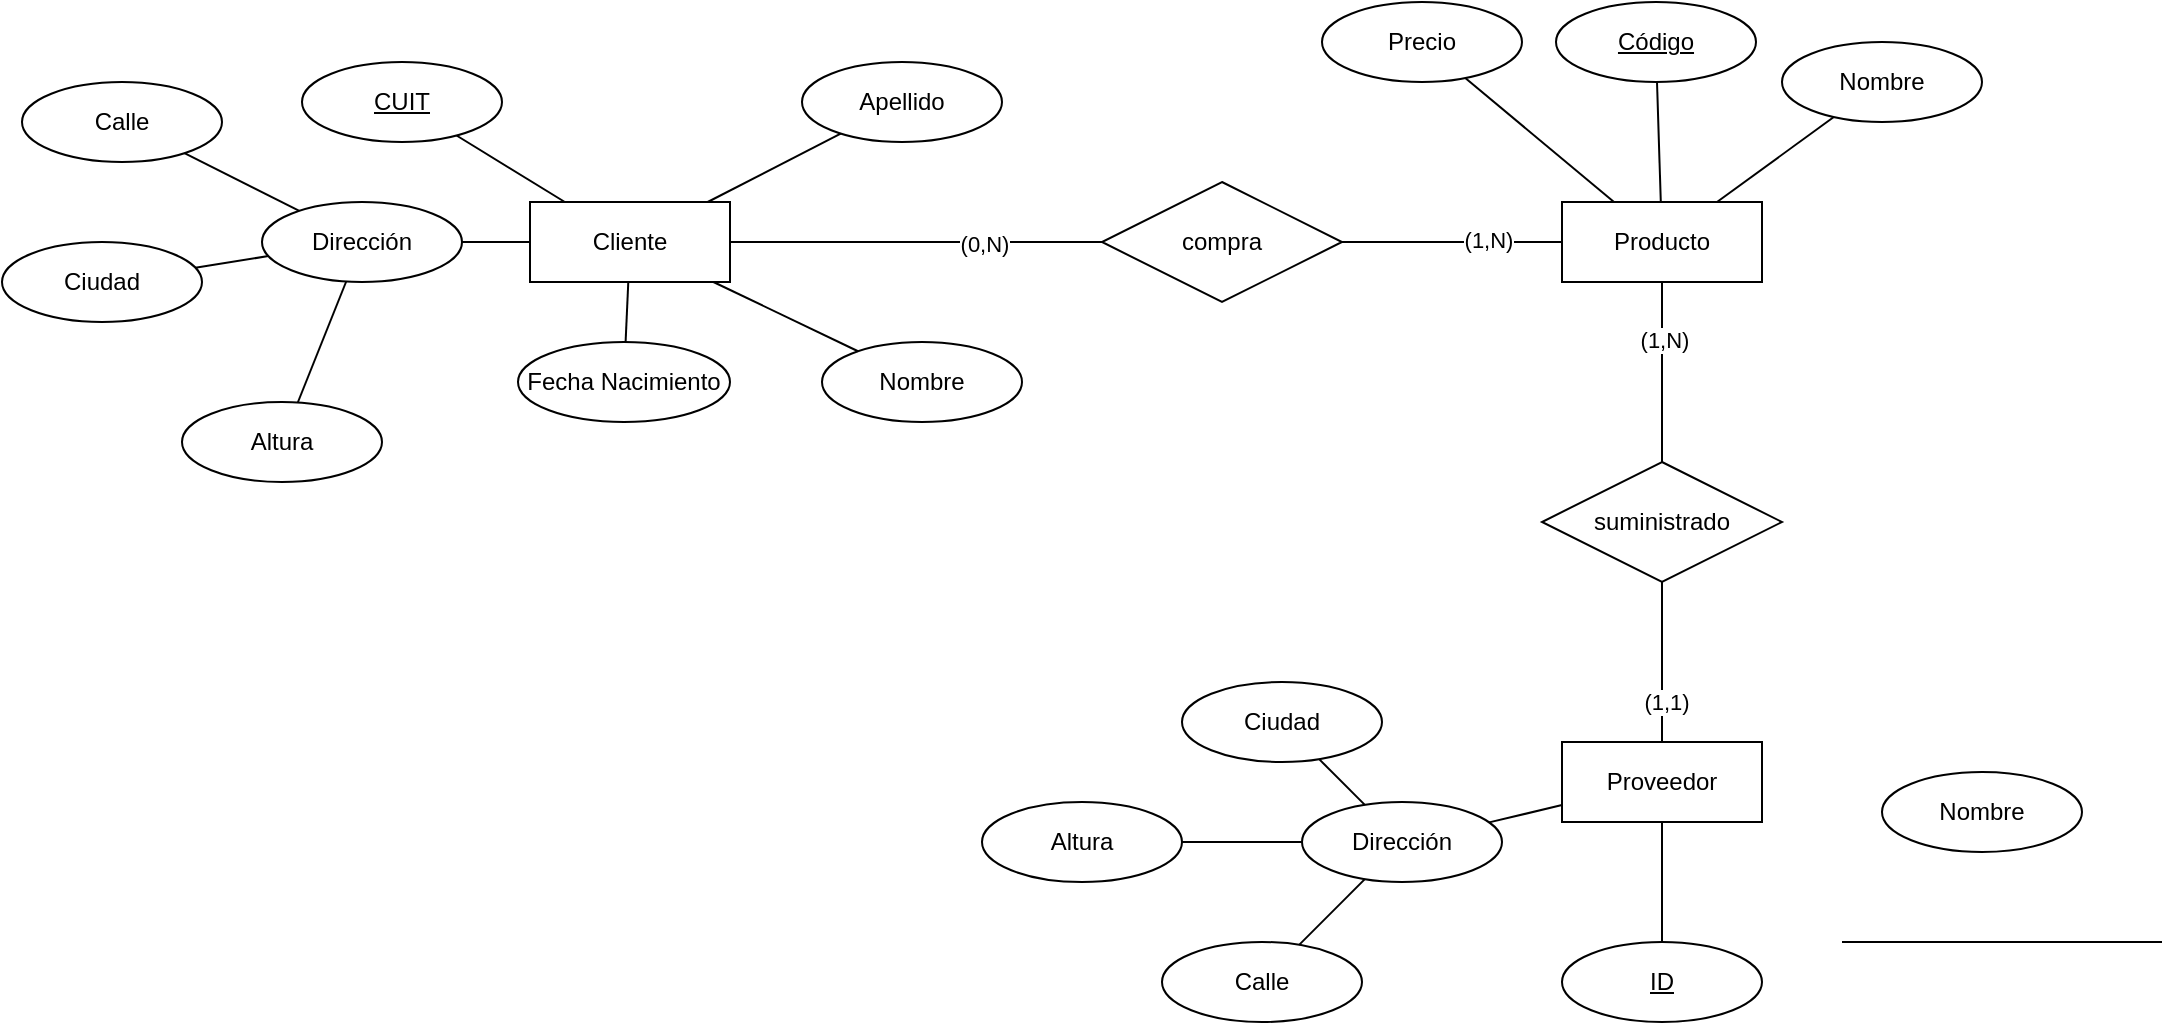 <mxfile version="13.7.9" type="device"><diagram id="TOs5DgoJSg6wyjOvPouu" name="Página-1"><mxGraphModel dx="1092" dy="494" grid="1" gridSize="10" guides="1" tooltips="1" connect="1" arrows="1" fold="1" page="1" pageScale="1" pageWidth="827" pageHeight="1169" math="0" shadow="0"><root><mxCell id="0"/><mxCell id="1" parent="0"/><mxCell id="N4wHGdOHJa7t88_0WKcK-2" value="Producto" style="whiteSpace=wrap;html=1;align=center;" parent="1" vertex="1"><mxGeometry x="830" y="300" width="100" height="40" as="geometry"/></mxCell><mxCell id="w7edCoSo1tyZneSsjvfm-1" value="Cliente" style="whiteSpace=wrap;html=1;align=center;" parent="1" vertex="1"><mxGeometry x="314" y="300" width="100" height="40" as="geometry"/></mxCell><mxCell id="w7edCoSo1tyZneSsjvfm-2" value="Nombre" style="ellipse;whiteSpace=wrap;html=1;align=center;" parent="1" vertex="1"><mxGeometry x="460" y="370" width="100" height="40" as="geometry"/></mxCell><mxCell id="w7edCoSo1tyZneSsjvfm-3" value="Apellido" style="ellipse;whiteSpace=wrap;html=1;align=center;" parent="1" vertex="1"><mxGeometry x="450" y="230" width="100" height="40" as="geometry"/></mxCell><mxCell id="w7edCoSo1tyZneSsjvfm-5" value="Fecha Nacimiento" style="ellipse;whiteSpace=wrap;html=1;align=center;" parent="1" vertex="1"><mxGeometry x="308" y="370" width="106" height="40" as="geometry"/></mxCell><mxCell id="w7edCoSo1tyZneSsjvfm-6" value="Dirección" style="ellipse;whiteSpace=wrap;html=1;align=center;" parent="1" vertex="1"><mxGeometry x="180" y="300" width="100" height="40" as="geometry"/></mxCell><mxCell id="w7edCoSo1tyZneSsjvfm-7" value="CUIT" style="ellipse;whiteSpace=wrap;html=1;align=center;fontStyle=4;" parent="1" vertex="1"><mxGeometry x="200" y="230" width="100" height="40" as="geometry"/></mxCell><mxCell id="w7edCoSo1tyZneSsjvfm-8" value="Calle" style="ellipse;whiteSpace=wrap;html=1;align=center;" parent="1" vertex="1"><mxGeometry x="60" y="240" width="100" height="40" as="geometry"/></mxCell><mxCell id="w7edCoSo1tyZneSsjvfm-9" value="Ciudad" style="ellipse;whiteSpace=wrap;html=1;align=center;" parent="1" vertex="1"><mxGeometry x="50" y="320" width="100" height="40" as="geometry"/></mxCell><mxCell id="w7edCoSo1tyZneSsjvfm-10" value="Altura" style="ellipse;whiteSpace=wrap;html=1;align=center;" parent="1" vertex="1"><mxGeometry x="140" y="400" width="100" height="40" as="geometry"/></mxCell><mxCell id="w7edCoSo1tyZneSsjvfm-12" value="" style="endArrow=none;html=1;rounded=0;" parent="1" source="w7edCoSo1tyZneSsjvfm-1" target="w7edCoSo1tyZneSsjvfm-7" edge="1"><mxGeometry relative="1" as="geometry"><mxPoint x="270" y="200" as="sourcePoint"/><mxPoint x="430" y="200" as="targetPoint"/></mxGeometry></mxCell><mxCell id="w7edCoSo1tyZneSsjvfm-13" value="" style="endArrow=none;html=1;rounded=0;" parent="1" source="w7edCoSo1tyZneSsjvfm-1" target="w7edCoSo1tyZneSsjvfm-6" edge="1"><mxGeometry relative="1" as="geometry"><mxPoint x="250" y="190" as="sourcePoint"/><mxPoint x="410" y="190" as="targetPoint"/></mxGeometry></mxCell><mxCell id="w7edCoSo1tyZneSsjvfm-14" value="" style="endArrow=none;html=1;rounded=0;" parent="1" source="w7edCoSo1tyZneSsjvfm-5" target="w7edCoSo1tyZneSsjvfm-1" edge="1"><mxGeometry relative="1" as="geometry"><mxPoint x="270" y="160" as="sourcePoint"/><mxPoint x="430" y="160" as="targetPoint"/></mxGeometry></mxCell><mxCell id="w7edCoSo1tyZneSsjvfm-15" value="" style="endArrow=none;html=1;rounded=0;" parent="1" source="w7edCoSo1tyZneSsjvfm-3" target="w7edCoSo1tyZneSsjvfm-1" edge="1"><mxGeometry relative="1" as="geometry"><mxPoint x="450" y="470" as="sourcePoint"/><mxPoint x="610" y="470" as="targetPoint"/></mxGeometry></mxCell><mxCell id="w7edCoSo1tyZneSsjvfm-16" value="" style="endArrow=none;html=1;rounded=0;" parent="1" source="w7edCoSo1tyZneSsjvfm-2" target="w7edCoSo1tyZneSsjvfm-1" edge="1"><mxGeometry relative="1" as="geometry"><mxPoint x="430" y="470" as="sourcePoint"/><mxPoint x="590" y="470" as="targetPoint"/></mxGeometry></mxCell><mxCell id="w7edCoSo1tyZneSsjvfm-17" value="" style="endArrow=none;html=1;rounded=0;" parent="1" source="w7edCoSo1tyZneSsjvfm-6" target="w7edCoSo1tyZneSsjvfm-8" edge="1"><mxGeometry relative="1" as="geometry"><mxPoint x="130" y="190" as="sourcePoint"/><mxPoint x="290" y="190" as="targetPoint"/></mxGeometry></mxCell><mxCell id="w7edCoSo1tyZneSsjvfm-18" value="" style="endArrow=none;html=1;rounded=0;" parent="1" source="w7edCoSo1tyZneSsjvfm-6" target="w7edCoSo1tyZneSsjvfm-9" edge="1"><mxGeometry relative="1" as="geometry"><mxPoint x="110" y="190" as="sourcePoint"/><mxPoint x="270" y="190" as="targetPoint"/></mxGeometry></mxCell><mxCell id="w7edCoSo1tyZneSsjvfm-19" value="" style="endArrow=none;html=1;rounded=0;" parent="1" source="w7edCoSo1tyZneSsjvfm-6" target="w7edCoSo1tyZneSsjvfm-10" edge="1"><mxGeometry relative="1" as="geometry"><mxPoint x="140" y="460" as="sourcePoint"/><mxPoint x="300" y="460" as="targetPoint"/></mxGeometry></mxCell><mxCell id="w7edCoSo1tyZneSsjvfm-20" value="Código" style="ellipse;whiteSpace=wrap;html=1;align=center;fontStyle=4;" parent="1" vertex="1"><mxGeometry x="827" y="200" width="100" height="40" as="geometry"/></mxCell><mxCell id="w7edCoSo1tyZneSsjvfm-21" value="Precio" style="ellipse;whiteSpace=wrap;html=1;align=center;" parent="1" vertex="1"><mxGeometry x="710" y="200" width="100" height="40" as="geometry"/></mxCell><mxCell id="w7edCoSo1tyZneSsjvfm-22" value="Nombre" style="ellipse;whiteSpace=wrap;html=1;align=center;" parent="1" vertex="1"><mxGeometry x="940" y="220" width="100" height="40" as="geometry"/></mxCell><mxCell id="w7edCoSo1tyZneSsjvfm-23" value="" style="endArrow=none;html=1;rounded=0;" parent="1" source="w7edCoSo1tyZneSsjvfm-22" target="N4wHGdOHJa7t88_0WKcK-2" edge="1"><mxGeometry relative="1" as="geometry"><mxPoint x="360" y="180" as="sourcePoint"/><mxPoint x="520" y="180" as="targetPoint"/></mxGeometry></mxCell><mxCell id="w7edCoSo1tyZneSsjvfm-24" value="" style="endArrow=none;html=1;rounded=0;" parent="1" source="w7edCoSo1tyZneSsjvfm-21" target="N4wHGdOHJa7t88_0WKcK-2" edge="1"><mxGeometry relative="1" as="geometry"><mxPoint x="380" y="180" as="sourcePoint"/><mxPoint x="540" y="180" as="targetPoint"/></mxGeometry></mxCell><mxCell id="w7edCoSo1tyZneSsjvfm-25" value="" style="endArrow=none;html=1;rounded=0;" parent="1" source="w7edCoSo1tyZneSsjvfm-20" target="N4wHGdOHJa7t88_0WKcK-2" edge="1"><mxGeometry relative="1" as="geometry"><mxPoint x="400" y="180" as="sourcePoint"/><mxPoint x="560" y="180" as="targetPoint"/></mxGeometry></mxCell><mxCell id="w7edCoSo1tyZneSsjvfm-26" value="compra" style="shape=rhombus;perimeter=rhombusPerimeter;whiteSpace=wrap;html=1;align=center;" parent="1" vertex="1"><mxGeometry x="600" y="290" width="120" height="60" as="geometry"/></mxCell><mxCell id="w7edCoSo1tyZneSsjvfm-27" value="" style="endArrow=none;html=1;rounded=0;" parent="1" source="N4wHGdOHJa7t88_0WKcK-2" target="w7edCoSo1tyZneSsjvfm-26" edge="1"><mxGeometry relative="1" as="geometry"><mxPoint x="490" y="140" as="sourcePoint"/><mxPoint x="650" y="140" as="targetPoint"/></mxGeometry></mxCell><mxCell id="w7edCoSo1tyZneSsjvfm-29" value="(1,N)" style="edgeLabel;html=1;align=center;verticalAlign=middle;resizable=0;points=[];" parent="w7edCoSo1tyZneSsjvfm-27" vertex="1" connectable="0"><mxGeometry x="-0.327" y="-1" relative="1" as="geometry"><mxPoint as="offset"/></mxGeometry></mxCell><mxCell id="w7edCoSo1tyZneSsjvfm-28" value="" style="endArrow=none;html=1;rounded=0;" parent="1" source="w7edCoSo1tyZneSsjvfm-26" target="w7edCoSo1tyZneSsjvfm-1" edge="1"><mxGeometry relative="1" as="geometry"><mxPoint x="480" y="160" as="sourcePoint"/><mxPoint x="640" y="160" as="targetPoint"/></mxGeometry></mxCell><mxCell id="w7edCoSo1tyZneSsjvfm-30" value="(0,N)" style="edgeLabel;html=1;align=center;verticalAlign=middle;resizable=0;points=[];" parent="w7edCoSo1tyZneSsjvfm-28" vertex="1" connectable="0"><mxGeometry x="-0.366" y="1" relative="1" as="geometry"><mxPoint as="offset"/></mxGeometry></mxCell><mxCell id="w7edCoSo1tyZneSsjvfm-31" value="Proveedor" style="whiteSpace=wrap;html=1;align=center;" parent="1" vertex="1"><mxGeometry x="830" y="570" width="100" height="40" as="geometry"/></mxCell><mxCell id="w7edCoSo1tyZneSsjvfm-32" value="suministrado" style="shape=rhombus;perimeter=rhombusPerimeter;whiteSpace=wrap;html=1;align=center;" parent="1" vertex="1"><mxGeometry x="820" y="430" width="120" height="60" as="geometry"/></mxCell><mxCell id="w7edCoSo1tyZneSsjvfm-33" value="" style="endArrow=none;html=1;rounded=0;" parent="1" source="N4wHGdOHJa7t88_0WKcK-2" target="w7edCoSo1tyZneSsjvfm-32" edge="1"><mxGeometry relative="1" as="geometry"><mxPoint x="650" y="480" as="sourcePoint"/><mxPoint x="810" y="480" as="targetPoint"/></mxGeometry></mxCell><mxCell id="w7edCoSo1tyZneSsjvfm-36" value="(1,N)" style="edgeLabel;html=1;align=center;verticalAlign=middle;resizable=0;points=[];" parent="w7edCoSo1tyZneSsjvfm-33" vertex="1" connectable="0"><mxGeometry x="-0.356" y="1" relative="1" as="geometry"><mxPoint as="offset"/></mxGeometry></mxCell><mxCell id="w7edCoSo1tyZneSsjvfm-34" value="" style="endArrow=none;html=1;rounded=0;" parent="1" source="w7edCoSo1tyZneSsjvfm-31" target="w7edCoSo1tyZneSsjvfm-32" edge="1"><mxGeometry relative="1" as="geometry"><mxPoint x="660" y="490" as="sourcePoint"/><mxPoint x="820" y="490" as="targetPoint"/></mxGeometry></mxCell><mxCell id="w7edCoSo1tyZneSsjvfm-35" value="(1,1)" style="edgeLabel;html=1;align=center;verticalAlign=middle;resizable=0;points=[];" parent="w7edCoSo1tyZneSsjvfm-34" vertex="1" connectable="0"><mxGeometry x="-0.5" y="-2" relative="1" as="geometry"><mxPoint as="offset"/></mxGeometry></mxCell><mxCell id="w7edCoSo1tyZneSsjvfm-37" value="ID" style="ellipse;whiteSpace=wrap;html=1;align=center;fontStyle=4;" parent="1" vertex="1"><mxGeometry x="830" y="670" width="100" height="40" as="geometry"/></mxCell><mxCell id="w7edCoSo1tyZneSsjvfm-38" value="Nombre" style="ellipse;whiteSpace=wrap;html=1;align=center;" parent="1" vertex="1"><mxGeometry x="990" y="585" width="100" height="40" as="geometry"/></mxCell><mxCell id="w7edCoSo1tyZneSsjvfm-39" value="Dirección" style="ellipse;whiteSpace=wrap;html=1;align=center;" parent="1" vertex="1"><mxGeometry x="700" y="600" width="100" height="40" as="geometry"/></mxCell><mxCell id="w7edCoSo1tyZneSsjvfm-40" value="Ciudad" style="ellipse;whiteSpace=wrap;html=1;align=center;" parent="1" vertex="1"><mxGeometry x="640" y="540" width="100" height="40" as="geometry"/></mxCell><mxCell id="w7edCoSo1tyZneSsjvfm-41" value="Altura" style="ellipse;whiteSpace=wrap;html=1;align=center;" parent="1" vertex="1"><mxGeometry x="540" y="600" width="100" height="40" as="geometry"/></mxCell><mxCell id="w7edCoSo1tyZneSsjvfm-42" value="Calle" style="ellipse;whiteSpace=wrap;html=1;align=center;" parent="1" vertex="1"><mxGeometry x="630" y="670" width="100" height="40" as="geometry"/></mxCell><mxCell id="w7edCoSo1tyZneSsjvfm-43" value="" style="endArrow=none;html=1;rounded=0;" parent="1" source="w7edCoSo1tyZneSsjvfm-39" target="w7edCoSo1tyZneSsjvfm-31" edge="1"><mxGeometry relative="1" as="geometry"><mxPoint x="660" y="520" as="sourcePoint"/><mxPoint x="820" y="520" as="targetPoint"/></mxGeometry></mxCell><mxCell id="w7edCoSo1tyZneSsjvfm-44" value="" style="endArrow=none;html=1;rounded=0;" parent="1" source="w7edCoSo1tyZneSsjvfm-40" target="w7edCoSo1tyZneSsjvfm-39" edge="1"><mxGeometry relative="1" as="geometry"><mxPoint x="590" y="520" as="sourcePoint"/><mxPoint x="750" y="520" as="targetPoint"/></mxGeometry></mxCell><mxCell id="w7edCoSo1tyZneSsjvfm-45" value="" style="endArrow=none;html=1;rounded=0;" parent="1" source="w7edCoSo1tyZneSsjvfm-41" target="w7edCoSo1tyZneSsjvfm-39" edge="1"><mxGeometry relative="1" as="geometry"><mxPoint x="560" y="530" as="sourcePoint"/><mxPoint x="720" y="530" as="targetPoint"/></mxGeometry></mxCell><mxCell id="w7edCoSo1tyZneSsjvfm-46" value="" style="endArrow=none;html=1;rounded=0;" parent="1" source="w7edCoSo1tyZneSsjvfm-42" target="w7edCoSo1tyZneSsjvfm-39" edge="1"><mxGeometry relative="1" as="geometry"><mxPoint x="590" y="710" as="sourcePoint"/><mxPoint x="750" y="710" as="targetPoint"/></mxGeometry></mxCell><mxCell id="w7edCoSo1tyZneSsjvfm-47" value="" style="endArrow=none;html=1;rounded=0;" parent="1" source="w7edCoSo1tyZneSsjvfm-31" target="w7edCoSo1tyZneSsjvfm-37" edge="1"><mxGeometry relative="1" as="geometry"><mxPoint x="860" y="700" as="sourcePoint"/><mxPoint x="1020" y="700" as="targetPoint"/></mxGeometry></mxCell><mxCell id="w7edCoSo1tyZneSsjvfm-48" value="" style="endArrow=none;html=1;rounded=0;" parent="1" edge="1"><mxGeometry relative="1" as="geometry"><mxPoint x="970" y="670" as="sourcePoint"/><mxPoint x="1130" y="670" as="targetPoint"/></mxGeometry></mxCell></root></mxGraphModel></diagram></mxfile>